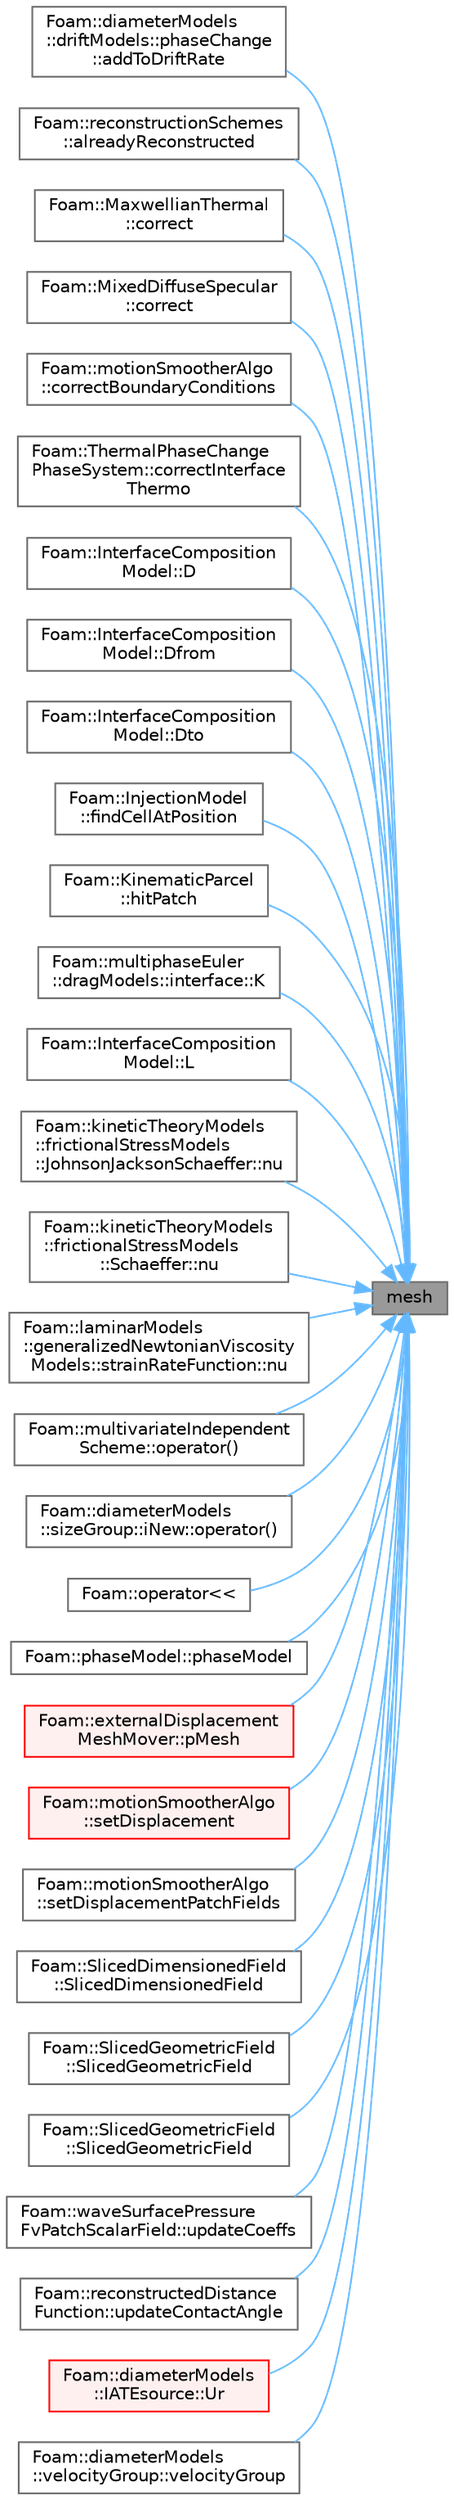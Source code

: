 digraph "mesh"
{
 // LATEX_PDF_SIZE
  bgcolor="transparent";
  edge [fontname=Helvetica,fontsize=10,labelfontname=Helvetica,labelfontsize=10];
  node [fontname=Helvetica,fontsize=10,shape=box,height=0.2,width=0.4];
  rankdir="RL";
  Node1 [id="Node000001",label="mesh",height=0.2,width=0.4,color="gray40", fillcolor="grey60", style="filled", fontcolor="black",tooltip=" "];
  Node1 -> Node2 [id="edge1_Node000001_Node000002",dir="back",color="steelblue1",style="solid",tooltip=" "];
  Node2 [id="Node000002",label="Foam::diameterModels\l::driftModels::phaseChange\l::addToDriftRate",height=0.2,width=0.4,color="grey40", fillcolor="white", style="filled",URL="$classFoam_1_1diameterModels_1_1driftModels_1_1phaseChange.html#a5edc4db82981c9b4947dfa4c3ba9edbc",tooltip=" "];
  Node1 -> Node3 [id="edge2_Node000001_Node000003",dir="back",color="steelblue1",style="solid",tooltip=" "];
  Node3 [id="Node000003",label="Foam::reconstructionSchemes\l::alreadyReconstructed",height=0.2,width=0.4,color="grey40", fillcolor="white", style="filled",URL="$classFoam_1_1reconstructionSchemes.html#a7021b116fac51d21d570d8cb4babad28",tooltip=" "];
  Node1 -> Node4 [id="edge3_Node000001_Node000004",dir="back",color="steelblue1",style="solid",tooltip=" "];
  Node4 [id="Node000004",label="Foam::MaxwellianThermal\l::correct",height=0.2,width=0.4,color="grey40", fillcolor="white", style="filled",URL="$classFoam_1_1MaxwellianThermal.html#abb71f4d6bfde9a3db2cb5af989a942a8",tooltip=" "];
  Node1 -> Node5 [id="edge4_Node000001_Node000005",dir="back",color="steelblue1",style="solid",tooltip=" "];
  Node5 [id="Node000005",label="Foam::MixedDiffuseSpecular\l::correct",height=0.2,width=0.4,color="grey40", fillcolor="white", style="filled",URL="$classFoam_1_1MixedDiffuseSpecular.html#abb71f4d6bfde9a3db2cb5af989a942a8",tooltip=" "];
  Node1 -> Node6 [id="edge5_Node000001_Node000006",dir="back",color="steelblue1",style="solid",tooltip=" "];
  Node6 [id="Node000006",label="Foam::motionSmootherAlgo\l::correctBoundaryConditions",height=0.2,width=0.4,color="grey40", fillcolor="white", style="filled",URL="$classFoam_1_1motionSmootherAlgo.html#ad66a47297ee6c37c7c84b8743c5441ea",tooltip=" "];
  Node1 -> Node7 [id="edge6_Node000001_Node000007",dir="back",color="steelblue1",style="solid",tooltip=" "];
  Node7 [id="Node000007",label="Foam::ThermalPhaseChange\lPhaseSystem::correctInterface\lThermo",height=0.2,width=0.4,color="grey40", fillcolor="white", style="filled",URL="$classFoam_1_1ThermalPhaseChangePhaseSystem.html#a49acbe6bbfb8665ce4c3fdc7e52d385b",tooltip=" "];
  Node1 -> Node8 [id="edge7_Node000001_Node000008",dir="back",color="steelblue1",style="solid",tooltip=" "];
  Node8 [id="Node000008",label="Foam::InterfaceComposition\lModel::D",height=0.2,width=0.4,color="grey40", fillcolor="white", style="filled",URL="$classFoam_1_1InterfaceCompositionModel.html#a26b5362a217961a19030b0bb547f0b8f",tooltip=" "];
  Node1 -> Node9 [id="edge8_Node000001_Node000009",dir="back",color="steelblue1",style="solid",tooltip=" "];
  Node9 [id="Node000009",label="Foam::InterfaceComposition\lModel::Dfrom",height=0.2,width=0.4,color="grey40", fillcolor="white", style="filled",URL="$classFoam_1_1InterfaceCompositionModel.html#a49fdc69e03c96d9f872cefb5667ce52c",tooltip=" "];
  Node1 -> Node10 [id="edge9_Node000001_Node000010",dir="back",color="steelblue1",style="solid",tooltip=" "];
  Node10 [id="Node000010",label="Foam::InterfaceComposition\lModel::Dto",height=0.2,width=0.4,color="grey40", fillcolor="white", style="filled",URL="$classFoam_1_1InterfaceCompositionModel.html#a19616dc59cc84df5a0a8d60177ed259c",tooltip=" "];
  Node1 -> Node11 [id="edge10_Node000001_Node000011",dir="back",color="steelblue1",style="solid",tooltip=" "];
  Node11 [id="Node000011",label="Foam::InjectionModel\l::findCellAtPosition",height=0.2,width=0.4,color="grey40", fillcolor="white", style="filled",URL="$classFoam_1_1InjectionModel.html#ae82c617b3a448d439bbaaadb92ea913e",tooltip=" "];
  Node1 -> Node12 [id="edge11_Node000001_Node000012",dir="back",color="steelblue1",style="solid",tooltip=" "];
  Node12 [id="Node000012",label="Foam::KinematicParcel\l::hitPatch",height=0.2,width=0.4,color="grey40", fillcolor="white", style="filled",URL="$classFoam_1_1KinematicParcel.html#ab1cc102ae59269fb462f2a40bc8e7e2d",tooltip=" "];
  Node1 -> Node13 [id="edge12_Node000001_Node000013",dir="back",color="steelblue1",style="solid",tooltip=" "];
  Node13 [id="Node000013",label="Foam::multiphaseEuler\l::dragModels::interface::K",height=0.2,width=0.4,color="grey40", fillcolor="white", style="filled",URL="$classFoam_1_1multiphaseEuler_1_1dragModels_1_1interface.html#a1c1bddf3f69e10cb76569e8db1d3b92c",tooltip=" "];
  Node1 -> Node14 [id="edge13_Node000001_Node000014",dir="back",color="steelblue1",style="solid",tooltip=" "];
  Node14 [id="Node000014",label="Foam::InterfaceComposition\lModel::L",height=0.2,width=0.4,color="grey40", fillcolor="white", style="filled",URL="$classFoam_1_1InterfaceCompositionModel.html#a7e1156a748bdbf99f15e8503d4f62809",tooltip=" "];
  Node1 -> Node15 [id="edge14_Node000001_Node000015",dir="back",color="steelblue1",style="solid",tooltip=" "];
  Node15 [id="Node000015",label="Foam::kineticTheoryModels\l::frictionalStressModels\l::JohnsonJacksonSchaeffer::nu",height=0.2,width=0.4,color="grey40", fillcolor="white", style="filled",URL="$classFoam_1_1kineticTheoryModels_1_1frictionalStressModels_1_1JohnsonJacksonSchaeffer.html#a7e7dbf56ebe9b2888104377bbe3481d4",tooltip=" "];
  Node1 -> Node16 [id="edge15_Node000001_Node000016",dir="back",color="steelblue1",style="solid",tooltip=" "];
  Node16 [id="Node000016",label="Foam::kineticTheoryModels\l::frictionalStressModels\l::Schaeffer::nu",height=0.2,width=0.4,color="grey40", fillcolor="white", style="filled",URL="$classFoam_1_1kineticTheoryModels_1_1frictionalStressModels_1_1Schaeffer.html#a7e7dbf56ebe9b2888104377bbe3481d4",tooltip=" "];
  Node1 -> Node17 [id="edge16_Node000001_Node000017",dir="back",color="steelblue1",style="solid",tooltip=" "];
  Node17 [id="Node000017",label="Foam::laminarModels\l::generalizedNewtonianViscosity\lModels::strainRateFunction::nu",height=0.2,width=0.4,color="grey40", fillcolor="white", style="filled",URL="$classFoam_1_1laminarModels_1_1generalizedNewtonianViscosityModels_1_1strainRateFunction.html#aeebcc6a06cd52b88d91a3275bbd2247e",tooltip=" "];
  Node1 -> Node18 [id="edge17_Node000001_Node000018",dir="back",color="steelblue1",style="solid",tooltip=" "];
  Node18 [id="Node000018",label="Foam::multivariateIndependent\lScheme::operator()",height=0.2,width=0.4,color="grey40", fillcolor="white", style="filled",URL="$classFoam_1_1multivariateIndependentScheme.html#a1724a686cbf3ff25f097cf806d3b4498",tooltip=" "];
  Node1 -> Node19 [id="edge18_Node000001_Node000019",dir="back",color="steelblue1",style="solid",tooltip=" "];
  Node19 [id="Node000019",label="Foam::diameterModels\l::sizeGroup::iNew::operator()",height=0.2,width=0.4,color="grey40", fillcolor="white", style="filled",URL="$classFoam_1_1diameterModels_1_1sizeGroup_1_1iNew.html#a7dc1c6cd8825e03b75e1289c7d9250a5",tooltip=" "];
  Node1 -> Node20 [id="edge19_Node000001_Node000020",dir="back",color="steelblue1",style="solid",tooltip=" "];
  Node20 [id="Node000020",label="Foam::operator\<\<",height=0.2,width=0.4,color="grey40", fillcolor="white", style="filled",URL="$namespaceFoam.html#ad92bc2c96d5eeb74aec449ec21cd9d16",tooltip=" "];
  Node1 -> Node21 [id="edge20_Node000001_Node000021",dir="back",color="steelblue1",style="solid",tooltip=" "];
  Node21 [id="Node000021",label="Foam::phaseModel::phaseModel",height=0.2,width=0.4,color="grey40", fillcolor="white", style="filled",URL="$classFoam_1_1phaseModel.html#a3f521d269ceb3e96f4e1a6119ca9ff1c",tooltip=" "];
  Node1 -> Node22 [id="edge21_Node000001_Node000022",dir="back",color="steelblue1",style="solid",tooltip=" "];
  Node22 [id="Node000022",label="Foam::externalDisplacement\lMeshMover::pMesh",height=0.2,width=0.4,color="red", fillcolor="#FFF0F0", style="filled",URL="$classFoam_1_1externalDisplacementMeshMover.html#aa78fa620a9538ef64f93fc36e89ae7d3",tooltip=" "];
  Node1 -> Node24 [id="edge22_Node000001_Node000024",dir="back",color="steelblue1",style="solid",tooltip=" "];
  Node24 [id="Node000024",label="Foam::motionSmootherAlgo\l::setDisplacement",height=0.2,width=0.4,color="red", fillcolor="#FFF0F0", style="filled",URL="$classFoam_1_1motionSmootherAlgo.html#a31c17a66004ca1d7ddc9063c581718c3",tooltip=" "];
  Node1 -> Node29 [id="edge23_Node000001_Node000029",dir="back",color="steelblue1",style="solid",tooltip=" "];
  Node29 [id="Node000029",label="Foam::motionSmootherAlgo\l::setDisplacementPatchFields",height=0.2,width=0.4,color="grey40", fillcolor="white", style="filled",URL="$classFoam_1_1motionSmootherAlgo.html#ada7773f693acc29d9875ad0229e57a26",tooltip=" "];
  Node1 -> Node30 [id="edge24_Node000001_Node000030",dir="back",color="steelblue1",style="solid",tooltip=" "];
  Node30 [id="Node000030",label="Foam::SlicedDimensionedField\l::SlicedDimensionedField",height=0.2,width=0.4,color="grey40", fillcolor="white", style="filled",URL="$classFoam_1_1SlicedDimensionedField.html#a87b08edc1c6885c9fe861ea6cf946cec",tooltip=" "];
  Node1 -> Node31 [id="edge25_Node000001_Node000031",dir="back",color="steelblue1",style="solid",tooltip=" "];
  Node31 [id="Node000031",label="Foam::SlicedGeometricField\l::SlicedGeometricField",height=0.2,width=0.4,color="grey40", fillcolor="white", style="filled",URL="$classFoam_1_1SlicedGeometricField.html#a7b9c8c90d0860881573ba852bc563b6c",tooltip=" "];
  Node1 -> Node32 [id="edge26_Node000001_Node000032",dir="back",color="steelblue1",style="solid",tooltip=" "];
  Node32 [id="Node000032",label="Foam::SlicedGeometricField\l::SlicedGeometricField",height=0.2,width=0.4,color="grey40", fillcolor="white", style="filled",URL="$classFoam_1_1SlicedGeometricField.html#a584e291bbee66be07052b52ad60796cf",tooltip=" "];
  Node1 -> Node33 [id="edge27_Node000001_Node000033",dir="back",color="steelblue1",style="solid",tooltip=" "];
  Node33 [id="Node000033",label="Foam::waveSurfacePressure\lFvPatchScalarField::updateCoeffs",height=0.2,width=0.4,color="grey40", fillcolor="white", style="filled",URL="$classFoam_1_1waveSurfacePressureFvPatchScalarField.html#a7e24eafac629d3733181cd942d4c902f",tooltip=" "];
  Node1 -> Node34 [id="edge28_Node000001_Node000034",dir="back",color="steelblue1",style="solid",tooltip=" "];
  Node34 [id="Node000034",label="Foam::reconstructedDistance\lFunction::updateContactAngle",height=0.2,width=0.4,color="grey40", fillcolor="white", style="filled",URL="$classFoam_1_1reconstructedDistanceFunction.html#ac2c0ac9f20327268062dd66985bba1bd",tooltip=" "];
  Node1 -> Node35 [id="edge29_Node000001_Node000035",dir="back",color="steelblue1",style="solid",tooltip=" "];
  Node35 [id="Node000035",label="Foam::diameterModels\l::IATEsource::Ur",height=0.2,width=0.4,color="red", fillcolor="#FFF0F0", style="filled",URL="$classFoam_1_1diameterModels_1_1IATEsource.html#ac08f8facd7b8728d3009959e765daba6",tooltip=" "];
  Node1 -> Node37 [id="edge30_Node000001_Node000037",dir="back",color="steelblue1",style="solid",tooltip=" "];
  Node37 [id="Node000037",label="Foam::diameterModels\l::velocityGroup::velocityGroup",height=0.2,width=0.4,color="grey40", fillcolor="white", style="filled",URL="$classFoam_1_1diameterModels_1_1velocityGroup.html#a92c81d4b80eb13a0cfcb39effecc0d73",tooltip=" "];
}
